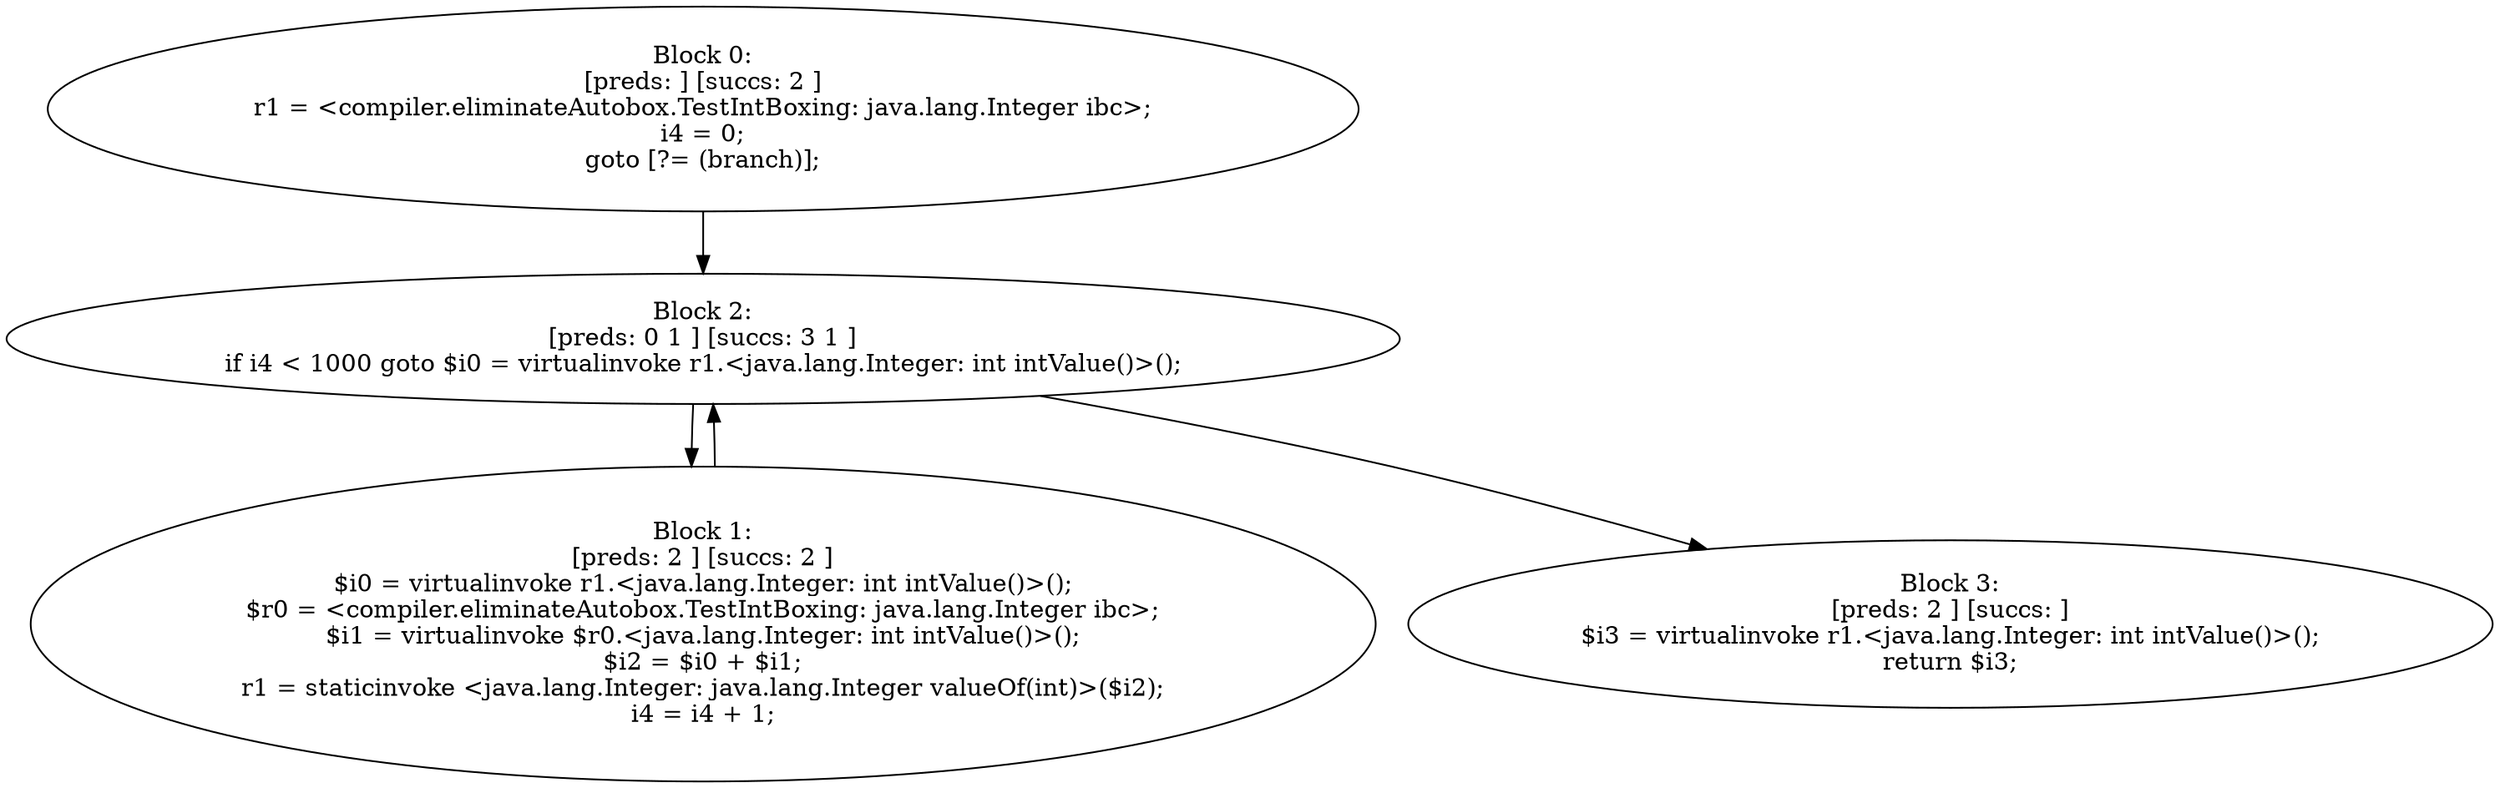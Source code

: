 digraph "unitGraph" {
    "Block 0:
[preds: ] [succs: 2 ]
r1 = <compiler.eliminateAutobox.TestIntBoxing: java.lang.Integer ibc>;
i4 = 0;
goto [?= (branch)];
"
    "Block 1:
[preds: 2 ] [succs: 2 ]
$i0 = virtualinvoke r1.<java.lang.Integer: int intValue()>();
$r0 = <compiler.eliminateAutobox.TestIntBoxing: java.lang.Integer ibc>;
$i1 = virtualinvoke $r0.<java.lang.Integer: int intValue()>();
$i2 = $i0 + $i1;
r1 = staticinvoke <java.lang.Integer: java.lang.Integer valueOf(int)>($i2);
i4 = i4 + 1;
"
    "Block 2:
[preds: 0 1 ] [succs: 3 1 ]
if i4 < 1000 goto $i0 = virtualinvoke r1.<java.lang.Integer: int intValue()>();
"
    "Block 3:
[preds: 2 ] [succs: ]
$i3 = virtualinvoke r1.<java.lang.Integer: int intValue()>();
return $i3;
"
    "Block 0:
[preds: ] [succs: 2 ]
r1 = <compiler.eliminateAutobox.TestIntBoxing: java.lang.Integer ibc>;
i4 = 0;
goto [?= (branch)];
"->"Block 2:
[preds: 0 1 ] [succs: 3 1 ]
if i4 < 1000 goto $i0 = virtualinvoke r1.<java.lang.Integer: int intValue()>();
";
    "Block 1:
[preds: 2 ] [succs: 2 ]
$i0 = virtualinvoke r1.<java.lang.Integer: int intValue()>();
$r0 = <compiler.eliminateAutobox.TestIntBoxing: java.lang.Integer ibc>;
$i1 = virtualinvoke $r0.<java.lang.Integer: int intValue()>();
$i2 = $i0 + $i1;
r1 = staticinvoke <java.lang.Integer: java.lang.Integer valueOf(int)>($i2);
i4 = i4 + 1;
"->"Block 2:
[preds: 0 1 ] [succs: 3 1 ]
if i4 < 1000 goto $i0 = virtualinvoke r1.<java.lang.Integer: int intValue()>();
";
    "Block 2:
[preds: 0 1 ] [succs: 3 1 ]
if i4 < 1000 goto $i0 = virtualinvoke r1.<java.lang.Integer: int intValue()>();
"->"Block 3:
[preds: 2 ] [succs: ]
$i3 = virtualinvoke r1.<java.lang.Integer: int intValue()>();
return $i3;
";
    "Block 2:
[preds: 0 1 ] [succs: 3 1 ]
if i4 < 1000 goto $i0 = virtualinvoke r1.<java.lang.Integer: int intValue()>();
"->"Block 1:
[preds: 2 ] [succs: 2 ]
$i0 = virtualinvoke r1.<java.lang.Integer: int intValue()>();
$r0 = <compiler.eliminateAutobox.TestIntBoxing: java.lang.Integer ibc>;
$i1 = virtualinvoke $r0.<java.lang.Integer: int intValue()>();
$i2 = $i0 + $i1;
r1 = staticinvoke <java.lang.Integer: java.lang.Integer valueOf(int)>($i2);
i4 = i4 + 1;
";
}
